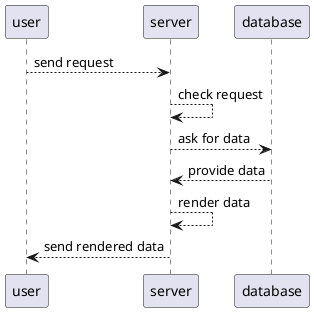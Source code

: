 @startuml

user --> server : send request
server --> server: check request
server --> database: ask for data
database --> server: provide data
server --> server: render data
server --> user: send rendered data

@enduml